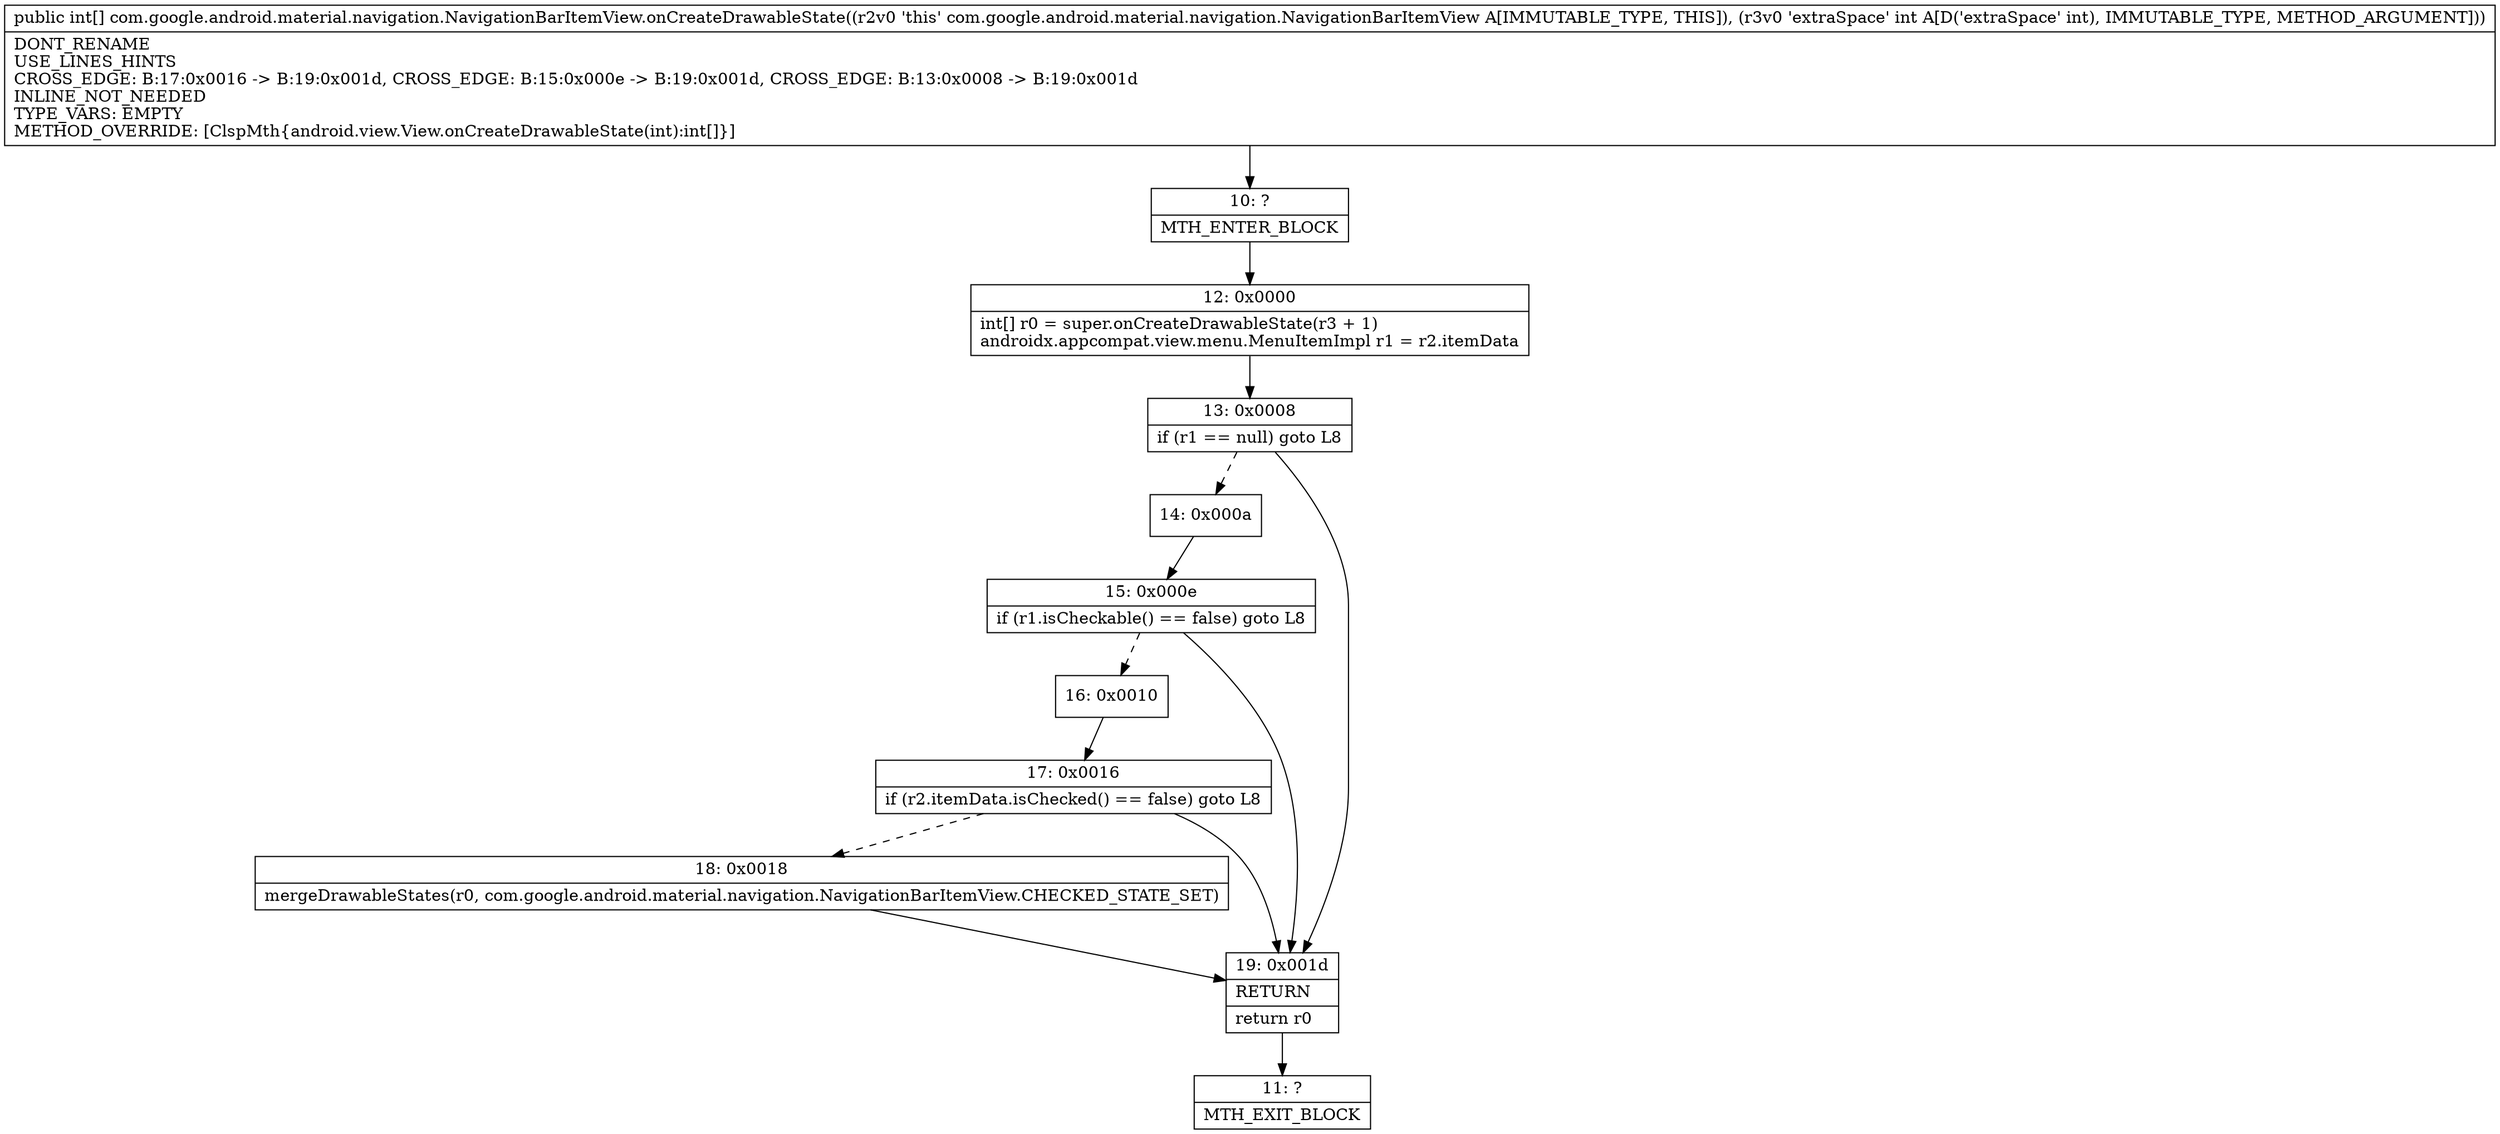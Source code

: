 digraph "CFG forcom.google.android.material.navigation.NavigationBarItemView.onCreateDrawableState(I)[I" {
Node_10 [shape=record,label="{10\:\ ?|MTH_ENTER_BLOCK\l}"];
Node_12 [shape=record,label="{12\:\ 0x0000|int[] r0 = super.onCreateDrawableState(r3 + 1)\landroidx.appcompat.view.menu.MenuItemImpl r1 = r2.itemData\l}"];
Node_13 [shape=record,label="{13\:\ 0x0008|if (r1 == null) goto L8\l}"];
Node_14 [shape=record,label="{14\:\ 0x000a}"];
Node_15 [shape=record,label="{15\:\ 0x000e|if (r1.isCheckable() == false) goto L8\l}"];
Node_16 [shape=record,label="{16\:\ 0x0010}"];
Node_17 [shape=record,label="{17\:\ 0x0016|if (r2.itemData.isChecked() == false) goto L8\l}"];
Node_18 [shape=record,label="{18\:\ 0x0018|mergeDrawableStates(r0, com.google.android.material.navigation.NavigationBarItemView.CHECKED_STATE_SET)\l}"];
Node_19 [shape=record,label="{19\:\ 0x001d|RETURN\l|return r0\l}"];
Node_11 [shape=record,label="{11\:\ ?|MTH_EXIT_BLOCK\l}"];
MethodNode[shape=record,label="{public int[] com.google.android.material.navigation.NavigationBarItemView.onCreateDrawableState((r2v0 'this' com.google.android.material.navigation.NavigationBarItemView A[IMMUTABLE_TYPE, THIS]), (r3v0 'extraSpace' int A[D('extraSpace' int), IMMUTABLE_TYPE, METHOD_ARGUMENT]))  | DONT_RENAME\lUSE_LINES_HINTS\lCROSS_EDGE: B:17:0x0016 \-\> B:19:0x001d, CROSS_EDGE: B:15:0x000e \-\> B:19:0x001d, CROSS_EDGE: B:13:0x0008 \-\> B:19:0x001d\lINLINE_NOT_NEEDED\lTYPE_VARS: EMPTY\lMETHOD_OVERRIDE: [ClspMth\{android.view.View.onCreateDrawableState(int):int[]\}]\l}"];
MethodNode -> Node_10;Node_10 -> Node_12;
Node_12 -> Node_13;
Node_13 -> Node_14[style=dashed];
Node_13 -> Node_19;
Node_14 -> Node_15;
Node_15 -> Node_16[style=dashed];
Node_15 -> Node_19;
Node_16 -> Node_17;
Node_17 -> Node_18[style=dashed];
Node_17 -> Node_19;
Node_18 -> Node_19;
Node_19 -> Node_11;
}

